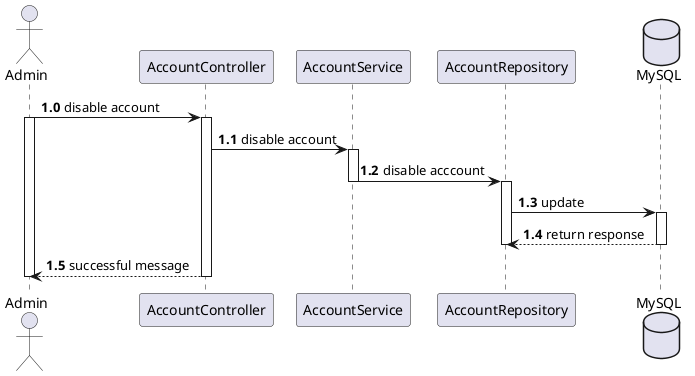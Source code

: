 @startuml
Actor Admin
participant AccountController
participant AccountService
participant AccountRepository
database MySQL

autonumber 1.0
Admin -> AccountController: disable account
activate Admin
activate AccountController
AccountController -> AccountService: disable account


activate AccountService
AccountService -> AccountRepository: disable acccount
deactivate AccountService

activate AccountRepository
AccountRepository -> MySQL: update

activate MySQL
MySQL --> AccountRepository: return response
deactivate AccountRepository
deactivate MySQL





AccountController --> Admin: successful message
deactivate AccountController
deactivate Admin




@enduml